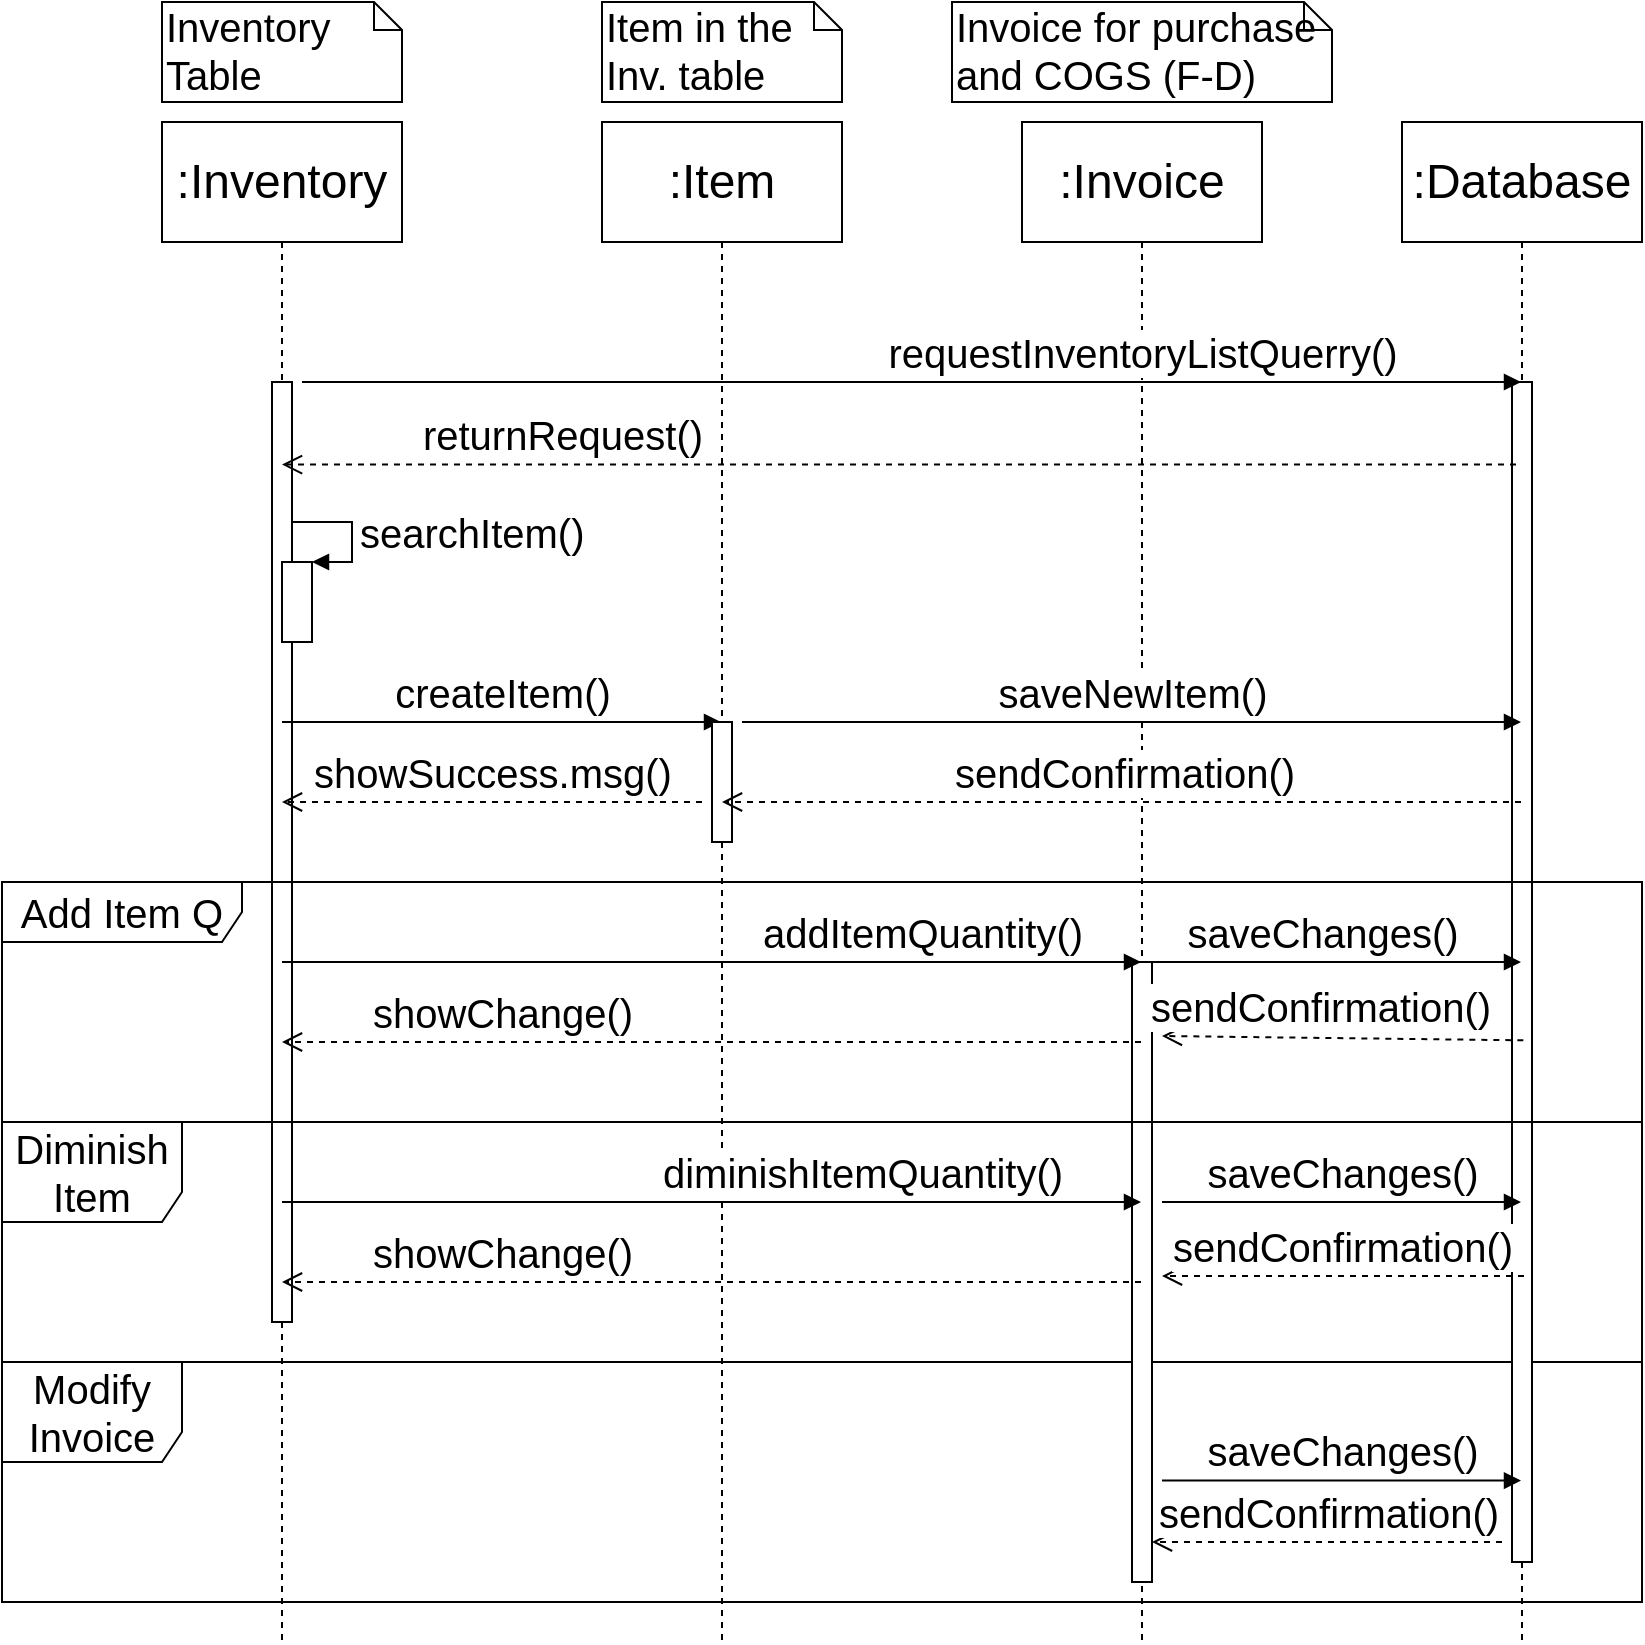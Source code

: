 <mxfile version="13.1.0" type="github">
  <diagram id="_vBL-X1PGghgKWmRLYzl" name="Page-1">
    <mxGraphModel dx="1564" dy="862" grid="1" gridSize="10" guides="1" tooltips="1" connect="1" arrows="1" fold="1" page="1" pageScale="1" pageWidth="827" pageHeight="1169" math="0" shadow="0">
      <root>
        <mxCell id="0" />
        <mxCell id="1" parent="0" />
        <mxCell id="Fg4e3nm4EIq3Di3TGo6C-1" value="Modify Invoice" style="shape=umlFrame;whiteSpace=wrap;html=1;fontSize=20;width=90;height=50;" parent="1" vertex="1">
          <mxGeometry x="7" y="680" width="820" height="120" as="geometry" />
        </mxCell>
        <mxCell id="t1x-JOoqdJyDRKMV1GtA-25" value="Diminish Item" style="shape=umlFrame;whiteSpace=wrap;html=1;fontSize=20;width=90;height=50;" parent="1" vertex="1">
          <mxGeometry x="7" y="560" width="820" height="120" as="geometry" />
        </mxCell>
        <mxCell id="t1x-JOoqdJyDRKMV1GtA-18" value=":Invoice" style="shape=umlLifeline;perimeter=lifelinePerimeter;whiteSpace=wrap;html=1;container=1;collapsible=0;recursiveResize=0;outlineConnect=0;size=60;fontSize=24;" parent="1" vertex="1">
          <mxGeometry x="517" y="60" width="120" height="760" as="geometry" />
        </mxCell>
        <mxCell id="t1x-JOoqdJyDRKMV1GtA-34" value="" style="html=1;points=[];perimeter=orthogonalPerimeter;fontSize=20;" parent="t1x-JOoqdJyDRKMV1GtA-18" vertex="1">
          <mxGeometry x="55" y="420" width="10" height="310" as="geometry" />
        </mxCell>
        <mxCell id="t1x-JOoqdJyDRKMV1GtA-5" value=":Database" style="shape=umlLifeline;perimeter=lifelinePerimeter;whiteSpace=wrap;html=1;container=1;collapsible=0;recursiveResize=0;outlineConnect=0;size=60;fontSize=24;" parent="1" vertex="1">
          <mxGeometry x="707" y="60" width="120" height="760" as="geometry" />
        </mxCell>
        <mxCell id="t1x-JOoqdJyDRKMV1GtA-32" value="" style="html=1;points=[];perimeter=orthogonalPerimeter;fontSize=20;" parent="t1x-JOoqdJyDRKMV1GtA-5" vertex="1">
          <mxGeometry x="55" y="130" width="10" height="590" as="geometry" />
        </mxCell>
        <mxCell id="t1x-JOoqdJyDRKMV1GtA-3" value=":Inventory" style="shape=umlLifeline;perimeter=lifelinePerimeter;whiteSpace=wrap;html=1;container=1;collapsible=0;recursiveResize=0;outlineConnect=0;size=60;fontSize=24;" parent="1" vertex="1">
          <mxGeometry x="87" y="60" width="120" height="760" as="geometry" />
        </mxCell>
        <mxCell id="t1x-JOoqdJyDRKMV1GtA-31" value="" style="html=1;points=[];perimeter=orthogonalPerimeter;fontSize=20;" parent="t1x-JOoqdJyDRKMV1GtA-3" vertex="1">
          <mxGeometry x="55" y="130" width="10" height="470" as="geometry" />
        </mxCell>
        <mxCell id="t1x-JOoqdJyDRKMV1GtA-11" value="" style="html=1;points=[];perimeter=orthogonalPerimeter;fontSize=20;" parent="t1x-JOoqdJyDRKMV1GtA-3" vertex="1">
          <mxGeometry x="60" y="220" width="15" height="40" as="geometry" />
        </mxCell>
        <mxCell id="t1x-JOoqdJyDRKMV1GtA-12" value="searchItem()" style="edgeStyle=orthogonalEdgeStyle;html=1;align=left;spacingLeft=2;endArrow=block;rounded=0;entryX=1;entryY=0;fontSize=20;" parent="t1x-JOoqdJyDRKMV1GtA-3" source="t1x-JOoqdJyDRKMV1GtA-31" target="t1x-JOoqdJyDRKMV1GtA-11" edge="1">
          <mxGeometry relative="1" as="geometry">
            <mxPoint x="70" y="200" as="sourcePoint" />
            <Array as="points">
              <mxPoint x="95" y="200" />
              <mxPoint x="95" y="220" />
            </Array>
          </mxGeometry>
        </mxCell>
        <mxCell id="t1x-JOoqdJyDRKMV1GtA-14" value="createItem()" style="html=1;verticalAlign=bottom;endArrow=block;fontSize=20;" parent="t1x-JOoqdJyDRKMV1GtA-3" target="t1x-JOoqdJyDRKMV1GtA-4" edge="1">
          <mxGeometry width="80" relative="1" as="geometry">
            <mxPoint x="60" y="300" as="sourcePoint" />
            <mxPoint x="140" y="300" as="targetPoint" />
          </mxGeometry>
        </mxCell>
        <mxCell id="t1x-JOoqdJyDRKMV1GtA-24" value="showChange()" style="html=1;verticalAlign=bottom;endArrow=open;dashed=1;endSize=8;fontSize=20;" parent="t1x-JOoqdJyDRKMV1GtA-3" source="t1x-JOoqdJyDRKMV1GtA-18" edge="1">
          <mxGeometry x="0.488" relative="1" as="geometry">
            <mxPoint x="140" y="460" as="sourcePoint" />
            <mxPoint x="60" y="460" as="targetPoint" />
            <mxPoint as="offset" />
          </mxGeometry>
        </mxCell>
        <mxCell id="t1x-JOoqdJyDRKMV1GtA-20" value="Add Item Q" style="shape=umlFrame;whiteSpace=wrap;html=1;fontSize=20;width=120;height=30;" parent="1" vertex="1">
          <mxGeometry x="7" y="440" width="820" height="120" as="geometry" />
        </mxCell>
        <mxCell id="t1x-JOoqdJyDRKMV1GtA-4" value=":Item" style="shape=umlLifeline;perimeter=lifelinePerimeter;whiteSpace=wrap;html=1;container=1;collapsible=0;recursiveResize=0;outlineConnect=0;size=60;fontSize=24;" parent="1" vertex="1">
          <mxGeometry x="307" y="60" width="120" height="760" as="geometry" />
        </mxCell>
        <mxCell id="t1x-JOoqdJyDRKMV1GtA-15" value="saveNewItem()" style="html=1;verticalAlign=bottom;endArrow=block;fontSize=20;" parent="t1x-JOoqdJyDRKMV1GtA-4" target="t1x-JOoqdJyDRKMV1GtA-5" edge="1">
          <mxGeometry width="80" relative="1" as="geometry">
            <mxPoint x="70" y="300" as="sourcePoint" />
            <mxPoint x="150" y="310" as="targetPoint" />
            <Array as="points">
              <mxPoint x="100" y="300" />
              <mxPoint x="300" y="300" />
            </Array>
          </mxGeometry>
        </mxCell>
        <mxCell id="t1x-JOoqdJyDRKMV1GtA-33" value="" style="html=1;points=[];perimeter=orthogonalPerimeter;fontSize=20;" parent="t1x-JOoqdJyDRKMV1GtA-4" vertex="1">
          <mxGeometry x="55" y="300" width="10" height="60" as="geometry" />
        </mxCell>
        <mxCell id="t1x-JOoqdJyDRKMV1GtA-6" value="Inventory Table" style="shape=note;whiteSpace=wrap;html=1;size=14;verticalAlign=top;align=left;spacingTop=-6;fontSize=20;" parent="1" vertex="1">
          <mxGeometry x="87" width="120" height="50" as="geometry" />
        </mxCell>
        <mxCell id="t1x-JOoqdJyDRKMV1GtA-7" value="Item in the Inv. table" style="shape=note;whiteSpace=wrap;html=1;size=14;verticalAlign=top;align=left;spacingTop=-6;fontSize=20;" parent="1" vertex="1">
          <mxGeometry x="307" width="120" height="50" as="geometry" />
        </mxCell>
        <mxCell id="t1x-JOoqdJyDRKMV1GtA-9" value="requestInventoryListQuerry()" style="html=1;verticalAlign=bottom;endArrow=block;fontSize=20;" parent="1" target="t1x-JOoqdJyDRKMV1GtA-5" edge="1">
          <mxGeometry x="0.378" width="80" relative="1" as="geometry">
            <mxPoint x="157" y="190" as="sourcePoint" />
            <mxPoint x="237" y="190" as="targetPoint" />
            <Array as="points">
              <mxPoint x="157" y="190" />
            </Array>
            <mxPoint as="offset" />
          </mxGeometry>
        </mxCell>
        <mxCell id="t1x-JOoqdJyDRKMV1GtA-10" value="returnRequest()" style="html=1;verticalAlign=bottom;endArrow=open;dashed=1;endSize=8;fontSize=20;exitX=0.2;exitY=0.07;exitDx=0;exitDy=0;exitPerimeter=0;" parent="1" source="t1x-JOoqdJyDRKMV1GtA-32" target="t1x-JOoqdJyDRKMV1GtA-3" edge="1">
          <mxGeometry x="0.547" relative="1" as="geometry">
            <mxPoint x="677" y="220" as="sourcePoint" />
            <mxPoint x="557" y="220" as="targetPoint" />
            <mxPoint as="offset" />
          </mxGeometry>
        </mxCell>
        <mxCell id="t1x-JOoqdJyDRKMV1GtA-16" value="sendConfirmation()" style="html=1;verticalAlign=bottom;endArrow=open;dashed=1;endSize=8;fontSize=20;" parent="1" source="t1x-JOoqdJyDRKMV1GtA-5" target="t1x-JOoqdJyDRKMV1GtA-4" edge="1">
          <mxGeometry x="-0.004" relative="1" as="geometry">
            <mxPoint x="647" y="400" as="sourcePoint" />
            <mxPoint x="567" y="400" as="targetPoint" />
            <Array as="points">
              <mxPoint x="497" y="400" />
            </Array>
            <mxPoint as="offset" />
          </mxGeometry>
        </mxCell>
        <mxCell id="t1x-JOoqdJyDRKMV1GtA-17" value="showSuccess.msg()" style="html=1;verticalAlign=bottom;endArrow=open;dashed=1;endSize=8;fontSize=20;" parent="1" target="t1x-JOoqdJyDRKMV1GtA-3" edge="1">
          <mxGeometry relative="1" as="geometry">
            <mxPoint x="357" y="400" as="sourcePoint" />
            <mxPoint x="277" y="400" as="targetPoint" />
          </mxGeometry>
        </mxCell>
        <mxCell id="t1x-JOoqdJyDRKMV1GtA-21" value="addItemQuantity()" style="html=1;verticalAlign=bottom;endArrow=block;fontSize=20;" parent="1" target="t1x-JOoqdJyDRKMV1GtA-18" edge="1">
          <mxGeometry x="0.49" width="80" relative="1" as="geometry">
            <mxPoint x="147" y="480" as="sourcePoint" />
            <mxPoint x="227" y="480" as="targetPoint" />
            <mxPoint as="offset" />
          </mxGeometry>
        </mxCell>
        <mxCell id="t1x-JOoqdJyDRKMV1GtA-22" value="saveChanges()" style="html=1;verticalAlign=bottom;endArrow=block;fontSize=20;" parent="1" target="t1x-JOoqdJyDRKMV1GtA-5" edge="1">
          <mxGeometry width="80" relative="1" as="geometry">
            <mxPoint x="567" y="480" as="sourcePoint" />
            <mxPoint x="647" y="480" as="targetPoint" />
          </mxGeometry>
        </mxCell>
        <mxCell id="t1x-JOoqdJyDRKMV1GtA-23" value="sendConfirmation()" style="html=1;verticalAlign=bottom;endArrow=open;dashed=1;endSize=8;fontSize=20;" parent="1" edge="1">
          <mxGeometry x="0.115" y="-1" relative="1" as="geometry">
            <mxPoint x="767.67" y="519.17" as="sourcePoint" />
            <mxPoint x="587" y="517" as="targetPoint" />
            <Array as="points" />
            <mxPoint x="-1" as="offset" />
          </mxGeometry>
        </mxCell>
        <mxCell id="t1x-JOoqdJyDRKMV1GtA-26" value="Invoice for purchase and COGS (F-D)" style="shape=note;whiteSpace=wrap;html=1;size=14;verticalAlign=top;align=left;spacingTop=-6;fontSize=20;" parent="1" vertex="1">
          <mxGeometry x="482" width="190" height="50" as="geometry" />
        </mxCell>
        <mxCell id="t1x-JOoqdJyDRKMV1GtA-28" value="diminishItemQuantity()" style="html=1;verticalAlign=bottom;endArrow=block;fontSize=20;" parent="1" edge="1">
          <mxGeometry x="0.35" width="80" relative="1" as="geometry">
            <mxPoint x="147" y="600" as="sourcePoint" />
            <mxPoint x="576.5" y="600" as="targetPoint" />
            <mxPoint as="offset" />
          </mxGeometry>
        </mxCell>
        <mxCell id="t1x-JOoqdJyDRKMV1GtA-29" value="saveChanges()" style="html=1;verticalAlign=bottom;endArrow=block;fontSize=20;" parent="1" edge="1">
          <mxGeometry width="80" relative="1" as="geometry">
            <mxPoint x="587" y="600" as="sourcePoint" />
            <mxPoint x="766.5" y="600" as="targetPoint" />
          </mxGeometry>
        </mxCell>
        <mxCell id="t1x-JOoqdJyDRKMV1GtA-30" value="sendConfirmation()" style="html=1;verticalAlign=bottom;endArrow=open;dashed=1;endSize=8;fontSize=20;" parent="1" edge="1">
          <mxGeometry x="0.005" relative="1" as="geometry">
            <mxPoint x="768" y="637" as="sourcePoint" />
            <mxPoint x="587" y="637" as="targetPoint" />
            <Array as="points" />
            <mxPoint as="offset" />
          </mxGeometry>
        </mxCell>
        <mxCell id="t1x-JOoqdJyDRKMV1GtA-27" value="showChange()" style="html=1;verticalAlign=bottom;endArrow=open;dashed=1;endSize=8;fontSize=20;" parent="1" edge="1">
          <mxGeometry x="0.488" relative="1" as="geometry">
            <mxPoint x="576.5" y="640" as="sourcePoint" />
            <mxPoint x="147" y="640" as="targetPoint" />
            <mxPoint as="offset" />
          </mxGeometry>
        </mxCell>
        <mxCell id="Fg4e3nm4EIq3Di3TGo6C-3" value="saveChanges()" style="html=1;verticalAlign=bottom;endArrow=block;fontSize=20;" parent="1" edge="1">
          <mxGeometry x="0.003" width="80" relative="1" as="geometry">
            <mxPoint x="587" y="739.29" as="sourcePoint" />
            <mxPoint x="766.5" y="739.29" as="targetPoint" />
            <mxPoint as="offset" />
          </mxGeometry>
        </mxCell>
        <mxCell id="Fg4e3nm4EIq3Di3TGo6C-4" value="sendConfirmation()" style="html=1;verticalAlign=bottom;endArrow=open;dashed=1;endSize=8;fontSize=20;" parent="1" target="t1x-JOoqdJyDRKMV1GtA-34" edge="1">
          <mxGeometry relative="1" as="geometry">
            <mxPoint x="757" y="770" as="sourcePoint" />
            <mxPoint x="677" y="770" as="targetPoint" />
          </mxGeometry>
        </mxCell>
      </root>
    </mxGraphModel>
  </diagram>
</mxfile>
